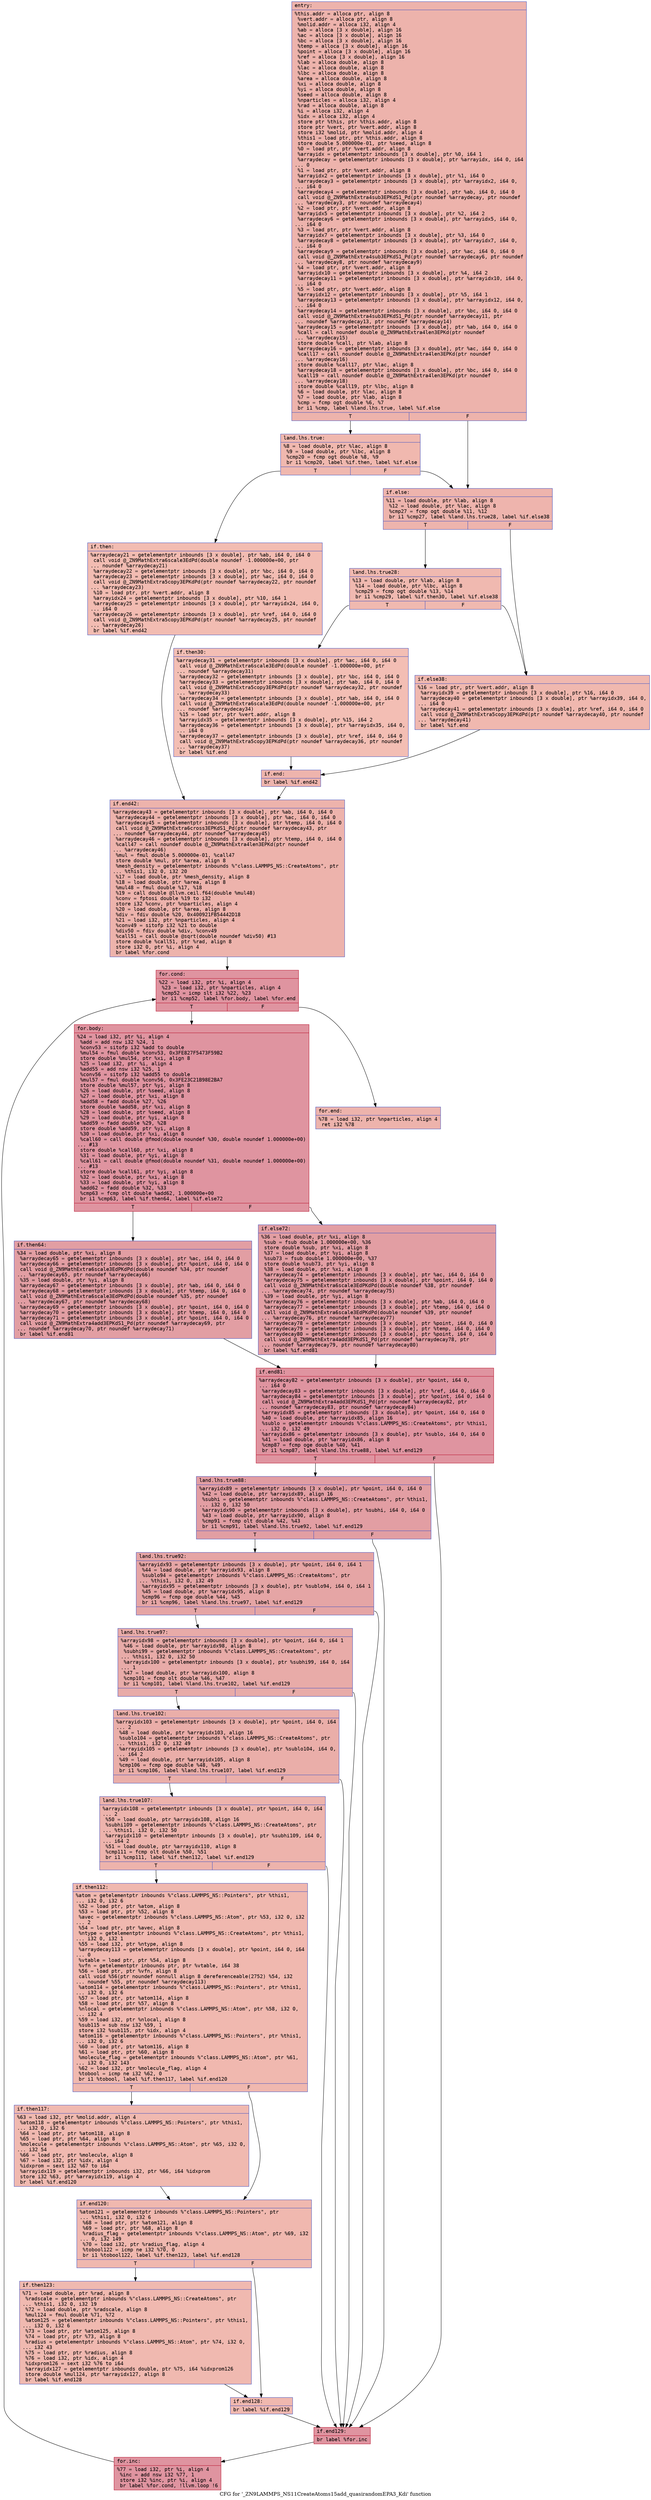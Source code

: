 digraph "CFG for '_ZN9LAMMPS_NS11CreateAtoms15add_quasirandomEPA3_Kdi' function" {
	label="CFG for '_ZN9LAMMPS_NS11CreateAtoms15add_quasirandomEPA3_Kdi' function";

	Node0x55e06938f4b0 [shape=record,color="#3d50c3ff", style=filled, fillcolor="#d6524470" fontname="Courier",label="{entry:\l|  %this.addr = alloca ptr, align 8\l  %vert.addr = alloca ptr, align 8\l  %molid.addr = alloca i32, align 4\l  %ab = alloca [3 x double], align 16\l  %ac = alloca [3 x double], align 16\l  %bc = alloca [3 x double], align 16\l  %temp = alloca [3 x double], align 16\l  %point = alloca [3 x double], align 16\l  %ref = alloca [3 x double], align 16\l  %lab = alloca double, align 8\l  %lac = alloca double, align 8\l  %lbc = alloca double, align 8\l  %area = alloca double, align 8\l  %xi = alloca double, align 8\l  %yi = alloca double, align 8\l  %seed = alloca double, align 8\l  %nparticles = alloca i32, align 4\l  %rad = alloca double, align 8\l  %i = alloca i32, align 4\l  %idx = alloca i32, align 4\l  store ptr %this, ptr %this.addr, align 8\l  store ptr %vert, ptr %vert.addr, align 8\l  store i32 %molid, ptr %molid.addr, align 4\l  %this1 = load ptr, ptr %this.addr, align 8\l  store double 5.000000e-01, ptr %seed, align 8\l  %0 = load ptr, ptr %vert.addr, align 8\l  %arrayidx = getelementptr inbounds [3 x double], ptr %0, i64 1\l  %arraydecay = getelementptr inbounds [3 x double], ptr %arrayidx, i64 0, i64\l... 0\l  %1 = load ptr, ptr %vert.addr, align 8\l  %arrayidx2 = getelementptr inbounds [3 x double], ptr %1, i64 0\l  %arraydecay3 = getelementptr inbounds [3 x double], ptr %arrayidx2, i64 0,\l... i64 0\l  %arraydecay4 = getelementptr inbounds [3 x double], ptr %ab, i64 0, i64 0\l  call void @_ZN9MathExtra4sub3EPKdS1_Pd(ptr noundef %arraydecay, ptr noundef\l... %arraydecay3, ptr noundef %arraydecay4)\l  %2 = load ptr, ptr %vert.addr, align 8\l  %arrayidx5 = getelementptr inbounds [3 x double], ptr %2, i64 2\l  %arraydecay6 = getelementptr inbounds [3 x double], ptr %arrayidx5, i64 0,\l... i64 0\l  %3 = load ptr, ptr %vert.addr, align 8\l  %arrayidx7 = getelementptr inbounds [3 x double], ptr %3, i64 0\l  %arraydecay8 = getelementptr inbounds [3 x double], ptr %arrayidx7, i64 0,\l... i64 0\l  %arraydecay9 = getelementptr inbounds [3 x double], ptr %ac, i64 0, i64 0\l  call void @_ZN9MathExtra4sub3EPKdS1_Pd(ptr noundef %arraydecay6, ptr noundef\l... %arraydecay8, ptr noundef %arraydecay9)\l  %4 = load ptr, ptr %vert.addr, align 8\l  %arrayidx10 = getelementptr inbounds [3 x double], ptr %4, i64 2\l  %arraydecay11 = getelementptr inbounds [3 x double], ptr %arrayidx10, i64 0,\l... i64 0\l  %5 = load ptr, ptr %vert.addr, align 8\l  %arrayidx12 = getelementptr inbounds [3 x double], ptr %5, i64 1\l  %arraydecay13 = getelementptr inbounds [3 x double], ptr %arrayidx12, i64 0,\l... i64 0\l  %arraydecay14 = getelementptr inbounds [3 x double], ptr %bc, i64 0, i64 0\l  call void @_ZN9MathExtra4sub3EPKdS1_Pd(ptr noundef %arraydecay11, ptr\l... noundef %arraydecay13, ptr noundef %arraydecay14)\l  %arraydecay15 = getelementptr inbounds [3 x double], ptr %ab, i64 0, i64 0\l  %call = call noundef double @_ZN9MathExtra4len3EPKd(ptr noundef\l... %arraydecay15)\l  store double %call, ptr %lab, align 8\l  %arraydecay16 = getelementptr inbounds [3 x double], ptr %ac, i64 0, i64 0\l  %call17 = call noundef double @_ZN9MathExtra4len3EPKd(ptr noundef\l... %arraydecay16)\l  store double %call17, ptr %lac, align 8\l  %arraydecay18 = getelementptr inbounds [3 x double], ptr %bc, i64 0, i64 0\l  %call19 = call noundef double @_ZN9MathExtra4len3EPKd(ptr noundef\l... %arraydecay18)\l  store double %call19, ptr %lbc, align 8\l  %6 = load double, ptr %lac, align 8\l  %7 = load double, ptr %lab, align 8\l  %cmp = fcmp ogt double %6, %7\l  br i1 %cmp, label %land.lhs.true, label %if.else\l|{<s0>T|<s1>F}}"];
	Node0x55e06938f4b0:s0 -> Node0x55e069392440[tooltip="entry -> land.lhs.true\nProbability 50.00%" ];
	Node0x55e06938f4b0:s1 -> Node0x55e069392490[tooltip="entry -> if.else\nProbability 50.00%" ];
	Node0x55e069392440 [shape=record,color="#3d50c3ff", style=filled, fillcolor="#dc5d4a70" fontname="Courier",label="{land.lhs.true:\l|  %8 = load double, ptr %lac, align 8\l  %9 = load double, ptr %lbc, align 8\l  %cmp20 = fcmp ogt double %8, %9\l  br i1 %cmp20, label %if.then, label %if.else\l|{<s0>T|<s1>F}}"];
	Node0x55e069392440:s0 -> Node0x55e069390790[tooltip="land.lhs.true -> if.then\nProbability 50.00%" ];
	Node0x55e069392440:s1 -> Node0x55e069392490[tooltip="land.lhs.true -> if.else\nProbability 50.00%" ];
	Node0x55e069390790 [shape=record,color="#3d50c3ff", style=filled, fillcolor="#e1675170" fontname="Courier",label="{if.then:\l|  %arraydecay21 = getelementptr inbounds [3 x double], ptr %ab, i64 0, i64 0\l  call void @_ZN9MathExtra6scale3EdPd(double noundef -1.000000e+00, ptr\l... noundef %arraydecay21)\l  %arraydecay22 = getelementptr inbounds [3 x double], ptr %bc, i64 0, i64 0\l  %arraydecay23 = getelementptr inbounds [3 x double], ptr %ac, i64 0, i64 0\l  call void @_ZN9MathExtra5copy3EPKdPd(ptr noundef %arraydecay22, ptr noundef\l... %arraydecay23)\l  %10 = load ptr, ptr %vert.addr, align 8\l  %arrayidx24 = getelementptr inbounds [3 x double], ptr %10, i64 1\l  %arraydecay25 = getelementptr inbounds [3 x double], ptr %arrayidx24, i64 0,\l... i64 0\l  %arraydecay26 = getelementptr inbounds [3 x double], ptr %ref, i64 0, i64 0\l  call void @_ZN9MathExtra5copy3EPKdPd(ptr noundef %arraydecay25, ptr noundef\l... %arraydecay26)\l  br label %if.end42\l}"];
	Node0x55e069390790 -> Node0x55e069393580[tooltip="if.then -> if.end42\nProbability 100.00%" ];
	Node0x55e069392490 [shape=record,color="#3d50c3ff", style=filled, fillcolor="#d8564670" fontname="Courier",label="{if.else:\l|  %11 = load double, ptr %lab, align 8\l  %12 = load double, ptr %lac, align 8\l  %cmp27 = fcmp ogt double %11, %12\l  br i1 %cmp27, label %land.lhs.true28, label %if.else38\l|{<s0>T|<s1>F}}"];
	Node0x55e069392490:s0 -> Node0x55e0693937d0[tooltip="if.else -> land.lhs.true28\nProbability 50.00%" ];
	Node0x55e069392490:s1 -> Node0x55e069393820[tooltip="if.else -> if.else38\nProbability 50.00%" ];
	Node0x55e0693937d0 [shape=record,color="#3d50c3ff", style=filled, fillcolor="#de614d70" fontname="Courier",label="{land.lhs.true28:\l|  %13 = load double, ptr %lab, align 8\l  %14 = load double, ptr %lbc, align 8\l  %cmp29 = fcmp ogt double %13, %14\l  br i1 %cmp29, label %if.then30, label %if.else38\l|{<s0>T|<s1>F}}"];
	Node0x55e0693937d0:s0 -> Node0x55e069393b10[tooltip="land.lhs.true28 -> if.then30\nProbability 50.00%" ];
	Node0x55e0693937d0:s1 -> Node0x55e069393820[tooltip="land.lhs.true28 -> if.else38\nProbability 50.00%" ];
	Node0x55e069393b10 [shape=record,color="#3d50c3ff", style=filled, fillcolor="#e36c5570" fontname="Courier",label="{if.then30:\l|  %arraydecay31 = getelementptr inbounds [3 x double], ptr %ac, i64 0, i64 0\l  call void @_ZN9MathExtra6scale3EdPd(double noundef -1.000000e+00, ptr\l... noundef %arraydecay31)\l  %arraydecay32 = getelementptr inbounds [3 x double], ptr %bc, i64 0, i64 0\l  %arraydecay33 = getelementptr inbounds [3 x double], ptr %ab, i64 0, i64 0\l  call void @_ZN9MathExtra5copy3EPKdPd(ptr noundef %arraydecay32, ptr noundef\l... %arraydecay33)\l  %arraydecay34 = getelementptr inbounds [3 x double], ptr %ab, i64 0, i64 0\l  call void @_ZN9MathExtra6scale3EdPd(double noundef -1.000000e+00, ptr\l... noundef %arraydecay34)\l  %15 = load ptr, ptr %vert.addr, align 8\l  %arrayidx35 = getelementptr inbounds [3 x double], ptr %15, i64 2\l  %arraydecay36 = getelementptr inbounds [3 x double], ptr %arrayidx35, i64 0,\l... i64 0\l  %arraydecay37 = getelementptr inbounds [3 x double], ptr %ref, i64 0, i64 0\l  call void @_ZN9MathExtra5copy3EPKdPd(ptr noundef %arraydecay36, ptr noundef\l... %arraydecay37)\l  br label %if.end\l}"];
	Node0x55e069393b10 -> Node0x55e0693947e0[tooltip="if.then30 -> if.end\nProbability 100.00%" ];
	Node0x55e069393820 [shape=record,color="#3d50c3ff", style=filled, fillcolor="#dc5d4a70" fontname="Courier",label="{if.else38:\l|  %16 = load ptr, ptr %vert.addr, align 8\l  %arrayidx39 = getelementptr inbounds [3 x double], ptr %16, i64 0\l  %arraydecay40 = getelementptr inbounds [3 x double], ptr %arrayidx39, i64 0,\l... i64 0\l  %arraydecay41 = getelementptr inbounds [3 x double], ptr %ref, i64 0, i64 0\l  call void @_ZN9MathExtra5copy3EPKdPd(ptr noundef %arraydecay40, ptr noundef\l... %arraydecay41)\l  br label %if.end\l}"];
	Node0x55e069393820 -> Node0x55e0693947e0[tooltip="if.else38 -> if.end\nProbability 100.00%" ];
	Node0x55e0693947e0 [shape=record,color="#3d50c3ff", style=filled, fillcolor="#d8564670" fontname="Courier",label="{if.end:\l|  br label %if.end42\l}"];
	Node0x55e0693947e0 -> Node0x55e069393580[tooltip="if.end -> if.end42\nProbability 100.00%" ];
	Node0x55e069393580 [shape=record,color="#3d50c3ff", style=filled, fillcolor="#d6524470" fontname="Courier",label="{if.end42:\l|  %arraydecay43 = getelementptr inbounds [3 x double], ptr %ab, i64 0, i64 0\l  %arraydecay44 = getelementptr inbounds [3 x double], ptr %ac, i64 0, i64 0\l  %arraydecay45 = getelementptr inbounds [3 x double], ptr %temp, i64 0, i64 0\l  call void @_ZN9MathExtra6cross3EPKdS1_Pd(ptr noundef %arraydecay43, ptr\l... noundef %arraydecay44, ptr noundef %arraydecay45)\l  %arraydecay46 = getelementptr inbounds [3 x double], ptr %temp, i64 0, i64 0\l  %call47 = call noundef double @_ZN9MathExtra4len3EPKd(ptr noundef\l... %arraydecay46)\l  %mul = fmul double 5.000000e-01, %call47\l  store double %mul, ptr %area, align 8\l  %mesh_density = getelementptr inbounds %\"class.LAMMPS_NS::CreateAtoms\", ptr\l... %this1, i32 0, i32 20\l  %17 = load double, ptr %mesh_density, align 8\l  %18 = load double, ptr %area, align 8\l  %mul48 = fmul double %17, %18\l  %19 = call double @llvm.ceil.f64(double %mul48)\l  %conv = fptosi double %19 to i32\l  store i32 %conv, ptr %nparticles, align 4\l  %20 = load double, ptr %area, align 8\l  %div = fdiv double %20, 0x400921FB54442D18\l  %21 = load i32, ptr %nparticles, align 4\l  %conv49 = sitofp i32 %21 to double\l  %div50 = fdiv double %div, %conv49\l  %call51 = call double @sqrt(double noundef %div50) #13\l  store double %call51, ptr %rad, align 8\l  store i32 0, ptr %i, align 4\l  br label %for.cond\l}"];
	Node0x55e069393580 -> Node0x55e069396010[tooltip="if.end42 -> for.cond\nProbability 100.00%" ];
	Node0x55e069396010 [shape=record,color="#b70d28ff", style=filled, fillcolor="#b70d2870" fontname="Courier",label="{for.cond:\l|  %22 = load i32, ptr %i, align 4\l  %23 = load i32, ptr %nparticles, align 4\l  %cmp52 = icmp slt i32 %22, %23\l  br i1 %cmp52, label %for.body, label %for.end\l|{<s0>T|<s1>F}}"];
	Node0x55e069396010:s0 -> Node0x55e069396280[tooltip="for.cond -> for.body\nProbability 96.88%" ];
	Node0x55e069396010:s1 -> Node0x55e069396300[tooltip="for.cond -> for.end\nProbability 3.12%" ];
	Node0x55e069396280 [shape=record,color="#b70d28ff", style=filled, fillcolor="#b70d2870" fontname="Courier",label="{for.body:\l|  %24 = load i32, ptr %i, align 4\l  %add = add nsw i32 %24, 1\l  %conv53 = sitofp i32 %add to double\l  %mul54 = fmul double %conv53, 0x3FE827F5473F59B2\l  store double %mul54, ptr %xi, align 8\l  %25 = load i32, ptr %i, align 4\l  %add55 = add nsw i32 %25, 1\l  %conv56 = sitofp i32 %add55 to double\l  %mul57 = fmul double %conv56, 0x3FE23C21B98E2BA7\l  store double %mul57, ptr %yi, align 8\l  %26 = load double, ptr %seed, align 8\l  %27 = load double, ptr %xi, align 8\l  %add58 = fadd double %27, %26\l  store double %add58, ptr %xi, align 8\l  %28 = load double, ptr %seed, align 8\l  %29 = load double, ptr %yi, align 8\l  %add59 = fadd double %29, %28\l  store double %add59, ptr %yi, align 8\l  %30 = load double, ptr %xi, align 8\l  %call60 = call double @fmod(double noundef %30, double noundef 1.000000e+00)\l... #13\l  store double %call60, ptr %xi, align 8\l  %31 = load double, ptr %yi, align 8\l  %call61 = call double @fmod(double noundef %31, double noundef 1.000000e+00)\l... #13\l  store double %call61, ptr %yi, align 8\l  %32 = load double, ptr %xi, align 8\l  %33 = load double, ptr %yi, align 8\l  %add62 = fadd double %32, %33\l  %cmp63 = fcmp olt double %add62, 1.000000e+00\l  br i1 %cmp63, label %if.then64, label %if.else72\l|{<s0>T|<s1>F}}"];
	Node0x55e069396280:s0 -> Node0x55e069397ce0[tooltip="for.body -> if.then64\nProbability 50.00%" ];
	Node0x55e069396280:s1 -> Node0x55e069397d60[tooltip="for.body -> if.else72\nProbability 50.00%" ];
	Node0x55e069397ce0 [shape=record,color="#3d50c3ff", style=filled, fillcolor="#be242e70" fontname="Courier",label="{if.then64:\l|  %34 = load double, ptr %xi, align 8\l  %arraydecay65 = getelementptr inbounds [3 x double], ptr %ac, i64 0, i64 0\l  %arraydecay66 = getelementptr inbounds [3 x double], ptr %point, i64 0, i64 0\l  call void @_ZN9MathExtra6scale3EdPKdPd(double noundef %34, ptr noundef\l... %arraydecay65, ptr noundef %arraydecay66)\l  %35 = load double, ptr %yi, align 8\l  %arraydecay67 = getelementptr inbounds [3 x double], ptr %ab, i64 0, i64 0\l  %arraydecay68 = getelementptr inbounds [3 x double], ptr %temp, i64 0, i64 0\l  call void @_ZN9MathExtra6scale3EdPKdPd(double noundef %35, ptr noundef\l... %arraydecay67, ptr noundef %arraydecay68)\l  %arraydecay69 = getelementptr inbounds [3 x double], ptr %point, i64 0, i64 0\l  %arraydecay70 = getelementptr inbounds [3 x double], ptr %temp, i64 0, i64 0\l  %arraydecay71 = getelementptr inbounds [3 x double], ptr %point, i64 0, i64 0\l  call void @_ZN9MathExtra4add3EPKdS1_Pd(ptr noundef %arraydecay69, ptr\l... noundef %arraydecay70, ptr noundef %arraydecay71)\l  br label %if.end81\l}"];
	Node0x55e069397ce0 -> Node0x55e069398ab0[tooltip="if.then64 -> if.end81\nProbability 100.00%" ];
	Node0x55e069397d60 [shape=record,color="#3d50c3ff", style=filled, fillcolor="#be242e70" fontname="Courier",label="{if.else72:\l|  %36 = load double, ptr %xi, align 8\l  %sub = fsub double 1.000000e+00, %36\l  store double %sub, ptr %xi, align 8\l  %37 = load double, ptr %yi, align 8\l  %sub73 = fsub double 1.000000e+00, %37\l  store double %sub73, ptr %yi, align 8\l  %38 = load double, ptr %xi, align 8\l  %arraydecay74 = getelementptr inbounds [3 x double], ptr %ac, i64 0, i64 0\l  %arraydecay75 = getelementptr inbounds [3 x double], ptr %point, i64 0, i64 0\l  call void @_ZN9MathExtra6scale3EdPKdPd(double noundef %38, ptr noundef\l... %arraydecay74, ptr noundef %arraydecay75)\l  %39 = load double, ptr %yi, align 8\l  %arraydecay76 = getelementptr inbounds [3 x double], ptr %ab, i64 0, i64 0\l  %arraydecay77 = getelementptr inbounds [3 x double], ptr %temp, i64 0, i64 0\l  call void @_ZN9MathExtra6scale3EdPKdPd(double noundef %39, ptr noundef\l... %arraydecay76, ptr noundef %arraydecay77)\l  %arraydecay78 = getelementptr inbounds [3 x double], ptr %point, i64 0, i64 0\l  %arraydecay79 = getelementptr inbounds [3 x double], ptr %temp, i64 0, i64 0\l  %arraydecay80 = getelementptr inbounds [3 x double], ptr %point, i64 0, i64 0\l  call void @_ZN9MathExtra4add3EPKdS1_Pd(ptr noundef %arraydecay78, ptr\l... noundef %arraydecay79, ptr noundef %arraydecay80)\l  br label %if.end81\l}"];
	Node0x55e069397d60 -> Node0x55e069398ab0[tooltip="if.else72 -> if.end81\nProbability 100.00%" ];
	Node0x55e069398ab0 [shape=record,color="#b70d28ff", style=filled, fillcolor="#b70d2870" fontname="Courier",label="{if.end81:\l|  %arraydecay82 = getelementptr inbounds [3 x double], ptr %point, i64 0,\l... i64 0\l  %arraydecay83 = getelementptr inbounds [3 x double], ptr %ref, i64 0, i64 0\l  %arraydecay84 = getelementptr inbounds [3 x double], ptr %point, i64 0, i64 0\l  call void @_ZN9MathExtra4add3EPKdS1_Pd(ptr noundef %arraydecay82, ptr\l... noundef %arraydecay83, ptr noundef %arraydecay84)\l  %arrayidx85 = getelementptr inbounds [3 x double], ptr %point, i64 0, i64 0\l  %40 = load double, ptr %arrayidx85, align 16\l  %sublo = getelementptr inbounds %\"class.LAMMPS_NS::CreateAtoms\", ptr %this1,\l... i32 0, i32 49\l  %arrayidx86 = getelementptr inbounds [3 x double], ptr %sublo, i64 0, i64 0\l  %41 = load double, ptr %arrayidx86, align 8\l  %cmp87 = fcmp oge double %40, %41\l  br i1 %cmp87, label %land.lhs.true88, label %if.end129\l|{<s0>T|<s1>F}}"];
	Node0x55e069398ab0:s0 -> Node0x55e06939a2a0[tooltip="if.end81 -> land.lhs.true88\nProbability 50.00%" ];
	Node0x55e069398ab0:s1 -> Node0x55e06939a320[tooltip="if.end81 -> if.end129\nProbability 50.00%" ];
	Node0x55e06939a2a0 [shape=record,color="#3d50c3ff", style=filled, fillcolor="#be242e70" fontname="Courier",label="{land.lhs.true88:\l|  %arrayidx89 = getelementptr inbounds [3 x double], ptr %point, i64 0, i64 0\l  %42 = load double, ptr %arrayidx89, align 16\l  %subhi = getelementptr inbounds %\"class.LAMMPS_NS::CreateAtoms\", ptr %this1,\l... i32 0, i32 50\l  %arrayidx90 = getelementptr inbounds [3 x double], ptr %subhi, i64 0, i64 0\l  %43 = load double, ptr %arrayidx90, align 8\l  %cmp91 = fcmp olt double %42, %43\l  br i1 %cmp91, label %land.lhs.true92, label %if.end129\l|{<s0>T|<s1>F}}"];
	Node0x55e06939a2a0:s0 -> Node0x55e06939a8c0[tooltip="land.lhs.true88 -> land.lhs.true92\nProbability 50.00%" ];
	Node0x55e06939a2a0:s1 -> Node0x55e06939a320[tooltip="land.lhs.true88 -> if.end129\nProbability 50.00%" ];
	Node0x55e06939a8c0 [shape=record,color="#3d50c3ff", style=filled, fillcolor="#c5333470" fontname="Courier",label="{land.lhs.true92:\l|  %arrayidx93 = getelementptr inbounds [3 x double], ptr %point, i64 0, i64 1\l  %44 = load double, ptr %arrayidx93, align 8\l  %sublo94 = getelementptr inbounds %\"class.LAMMPS_NS::CreateAtoms\", ptr\l... %this1, i32 0, i32 49\l  %arrayidx95 = getelementptr inbounds [3 x double], ptr %sublo94, i64 0, i64 1\l  %45 = load double, ptr %arrayidx95, align 8\l  %cmp96 = fcmp oge double %44, %45\l  br i1 %cmp96, label %land.lhs.true97, label %if.end129\l|{<s0>T|<s1>F}}"];
	Node0x55e06939a8c0:s0 -> Node0x55e06939ae60[tooltip="land.lhs.true92 -> land.lhs.true97\nProbability 50.00%" ];
	Node0x55e06939a8c0:s1 -> Node0x55e06939a320[tooltip="land.lhs.true92 -> if.end129\nProbability 50.00%" ];
	Node0x55e06939ae60 [shape=record,color="#3d50c3ff", style=filled, fillcolor="#cc403a70" fontname="Courier",label="{land.lhs.true97:\l|  %arrayidx98 = getelementptr inbounds [3 x double], ptr %point, i64 0, i64 1\l  %46 = load double, ptr %arrayidx98, align 8\l  %subhi99 = getelementptr inbounds %\"class.LAMMPS_NS::CreateAtoms\", ptr\l... %this1, i32 0, i32 50\l  %arrayidx100 = getelementptr inbounds [3 x double], ptr %subhi99, i64 0, i64\l... 1\l  %47 = load double, ptr %arrayidx100, align 8\l  %cmp101 = fcmp olt double %46, %47\l  br i1 %cmp101, label %land.lhs.true102, label %if.end129\l|{<s0>T|<s1>F}}"];
	Node0x55e06939ae60:s0 -> Node0x55e06939bc40[tooltip="land.lhs.true97 -> land.lhs.true102\nProbability 50.00%" ];
	Node0x55e06939ae60:s1 -> Node0x55e06939a320[tooltip="land.lhs.true97 -> if.end129\nProbability 50.00%" ];
	Node0x55e06939bc40 [shape=record,color="#3d50c3ff", style=filled, fillcolor="#d0473d70" fontname="Courier",label="{land.lhs.true102:\l|  %arrayidx103 = getelementptr inbounds [3 x double], ptr %point, i64 0, i64\l... 2\l  %48 = load double, ptr %arrayidx103, align 16\l  %sublo104 = getelementptr inbounds %\"class.LAMMPS_NS::CreateAtoms\", ptr\l... %this1, i32 0, i32 49\l  %arrayidx105 = getelementptr inbounds [3 x double], ptr %sublo104, i64 0,\l... i64 2\l  %49 = load double, ptr %arrayidx105, align 8\l  %cmp106 = fcmp oge double %48, %49\l  br i1 %cmp106, label %land.lhs.true107, label %if.end129\l|{<s0>T|<s1>F}}"];
	Node0x55e06939bc40:s0 -> Node0x55e06939c220[tooltip="land.lhs.true102 -> land.lhs.true107\nProbability 50.00%" ];
	Node0x55e06939bc40:s1 -> Node0x55e06939a320[tooltip="land.lhs.true102 -> if.end129\nProbability 50.00%" ];
	Node0x55e06939c220 [shape=record,color="#3d50c3ff", style=filled, fillcolor="#d6524470" fontname="Courier",label="{land.lhs.true107:\l|  %arrayidx108 = getelementptr inbounds [3 x double], ptr %point, i64 0, i64\l... 2\l  %50 = load double, ptr %arrayidx108, align 16\l  %subhi109 = getelementptr inbounds %\"class.LAMMPS_NS::CreateAtoms\", ptr\l... %this1, i32 0, i32 50\l  %arrayidx110 = getelementptr inbounds [3 x double], ptr %subhi109, i64 0,\l... i64 2\l  %51 = load double, ptr %arrayidx110, align 8\l  %cmp111 = fcmp olt double %50, %51\l  br i1 %cmp111, label %if.then112, label %if.end129\l|{<s0>T|<s1>F}}"];
	Node0x55e06939c220:s0 -> Node0x55e06939c7a0[tooltip="land.lhs.true107 -> if.then112\nProbability 50.00%" ];
	Node0x55e06939c220:s1 -> Node0x55e06939a320[tooltip="land.lhs.true107 -> if.end129\nProbability 50.00%" ];
	Node0x55e06939c7a0 [shape=record,color="#3d50c3ff", style=filled, fillcolor="#dc5d4a70" fontname="Courier",label="{if.then112:\l|  %atom = getelementptr inbounds %\"class.LAMMPS_NS::Pointers\", ptr %this1,\l... i32 0, i32 6\l  %52 = load ptr, ptr %atom, align 8\l  %53 = load ptr, ptr %52, align 8\l  %avec = getelementptr inbounds %\"class.LAMMPS_NS::Atom\", ptr %53, i32 0, i32\l... 2\l  %54 = load ptr, ptr %avec, align 8\l  %ntype = getelementptr inbounds %\"class.LAMMPS_NS::CreateAtoms\", ptr %this1,\l... i32 0, i32 1\l  %55 = load i32, ptr %ntype, align 8\l  %arraydecay113 = getelementptr inbounds [3 x double], ptr %point, i64 0, i64\l... 0\l  %vtable = load ptr, ptr %54, align 8\l  %vfn = getelementptr inbounds ptr, ptr %vtable, i64 38\l  %56 = load ptr, ptr %vfn, align 8\l  call void %56(ptr noundef nonnull align 8 dereferenceable(2752) %54, i32\l... noundef %55, ptr noundef %arraydecay113)\l  %atom114 = getelementptr inbounds %\"class.LAMMPS_NS::Pointers\", ptr %this1,\l... i32 0, i32 6\l  %57 = load ptr, ptr %atom114, align 8\l  %58 = load ptr, ptr %57, align 8\l  %nlocal = getelementptr inbounds %\"class.LAMMPS_NS::Atom\", ptr %58, i32 0,\l... i32 4\l  %59 = load i32, ptr %nlocal, align 8\l  %sub115 = sub nsw i32 %59, 1\l  store i32 %sub115, ptr %idx, align 4\l  %atom116 = getelementptr inbounds %\"class.LAMMPS_NS::Pointers\", ptr %this1,\l... i32 0, i32 6\l  %60 = load ptr, ptr %atom116, align 8\l  %61 = load ptr, ptr %60, align 8\l  %molecule_flag = getelementptr inbounds %\"class.LAMMPS_NS::Atom\", ptr %61,\l... i32 0, i32 143\l  %62 = load i32, ptr %molecule_flag, align 4\l  %tobool = icmp ne i32 %62, 0\l  br i1 %tobool, label %if.then117, label %if.end120\l|{<s0>T|<s1>F}}"];
	Node0x55e06939c7a0:s0 -> Node0x55e06939d9d0[tooltip="if.then112 -> if.then117\nProbability 62.50%" ];
	Node0x55e06939c7a0:s1 -> Node0x55e06939da50[tooltip="if.then112 -> if.end120\nProbability 37.50%" ];
	Node0x55e06939d9d0 [shape=record,color="#3d50c3ff", style=filled, fillcolor="#de614d70" fontname="Courier",label="{if.then117:\l|  %63 = load i32, ptr %molid.addr, align 4\l  %atom118 = getelementptr inbounds %\"class.LAMMPS_NS::Pointers\", ptr %this1,\l... i32 0, i32 6\l  %64 = load ptr, ptr %atom118, align 8\l  %65 = load ptr, ptr %64, align 8\l  %molecule = getelementptr inbounds %\"class.LAMMPS_NS::Atom\", ptr %65, i32 0,\l... i32 54\l  %66 = load ptr, ptr %molecule, align 8\l  %67 = load i32, ptr %idx, align 4\l  %idxprom = sext i32 %67 to i64\l  %arrayidx119 = getelementptr inbounds i32, ptr %66, i64 %idxprom\l  store i32 %63, ptr %arrayidx119, align 4\l  br label %if.end120\l}"];
	Node0x55e06939d9d0 -> Node0x55e06939da50[tooltip="if.then117 -> if.end120\nProbability 100.00%" ];
	Node0x55e06939da50 [shape=record,color="#3d50c3ff", style=filled, fillcolor="#dc5d4a70" fontname="Courier",label="{if.end120:\l|  %atom121 = getelementptr inbounds %\"class.LAMMPS_NS::Pointers\", ptr\l... %this1, i32 0, i32 6\l  %68 = load ptr, ptr %atom121, align 8\l  %69 = load ptr, ptr %68, align 8\l  %radius_flag = getelementptr inbounds %\"class.LAMMPS_NS::Atom\", ptr %69, i32\l... 0, i32 149\l  %70 = load i32, ptr %radius_flag, align 4\l  %tobool122 = icmp ne i32 %70, 0\l  br i1 %tobool122, label %if.then123, label %if.end128\l|{<s0>T|<s1>F}}"];
	Node0x55e06939da50:s0 -> Node0x55e06939e6b0[tooltip="if.end120 -> if.then123\nProbability 62.50%" ];
	Node0x55e06939da50:s1 -> Node0x55e06939e730[tooltip="if.end120 -> if.end128\nProbability 37.50%" ];
	Node0x55e06939e6b0 [shape=record,color="#3d50c3ff", style=filled, fillcolor="#de614d70" fontname="Courier",label="{if.then123:\l|  %71 = load double, ptr %rad, align 8\l  %radscale = getelementptr inbounds %\"class.LAMMPS_NS::CreateAtoms\", ptr\l... %this1, i32 0, i32 19\l  %72 = load double, ptr %radscale, align 8\l  %mul124 = fmul double %71, %72\l  %atom125 = getelementptr inbounds %\"class.LAMMPS_NS::Pointers\", ptr %this1,\l... i32 0, i32 6\l  %73 = load ptr, ptr %atom125, align 8\l  %74 = load ptr, ptr %73, align 8\l  %radius = getelementptr inbounds %\"class.LAMMPS_NS::Atom\", ptr %74, i32 0,\l... i32 43\l  %75 = load ptr, ptr %radius, align 8\l  %76 = load i32, ptr %idx, align 4\l  %idxprom126 = sext i32 %76 to i64\l  %arrayidx127 = getelementptr inbounds double, ptr %75, i64 %idxprom126\l  store double %mul124, ptr %arrayidx127, align 8\l  br label %if.end128\l}"];
	Node0x55e06939e6b0 -> Node0x55e06939e730[tooltip="if.then123 -> if.end128\nProbability 100.00%" ];
	Node0x55e06939e730 [shape=record,color="#3d50c3ff", style=filled, fillcolor="#dc5d4a70" fontname="Courier",label="{if.end128:\l|  br label %if.end129\l}"];
	Node0x55e06939e730 -> Node0x55e06939a320[tooltip="if.end128 -> if.end129\nProbability 100.00%" ];
	Node0x55e06939a320 [shape=record,color="#b70d28ff", style=filled, fillcolor="#b70d2870" fontname="Courier",label="{if.end129:\l|  br label %for.inc\l}"];
	Node0x55e06939a320 -> Node0x55e06939f1b0[tooltip="if.end129 -> for.inc\nProbability 100.00%" ];
	Node0x55e06939f1b0 [shape=record,color="#b70d28ff", style=filled, fillcolor="#b70d2870" fontname="Courier",label="{for.inc:\l|  %77 = load i32, ptr %i, align 4\l  %inc = add nsw i32 %77, 1\l  store i32 %inc, ptr %i, align 4\l  br label %for.cond, !llvm.loop !6\l}"];
	Node0x55e06939f1b0 -> Node0x55e069396010[tooltip="for.inc -> for.cond\nProbability 100.00%" ];
	Node0x55e069396300 [shape=record,color="#3d50c3ff", style=filled, fillcolor="#d6524470" fontname="Courier",label="{for.end:\l|  %78 = load i32, ptr %nparticles, align 4\l  ret i32 %78\l}"];
}
